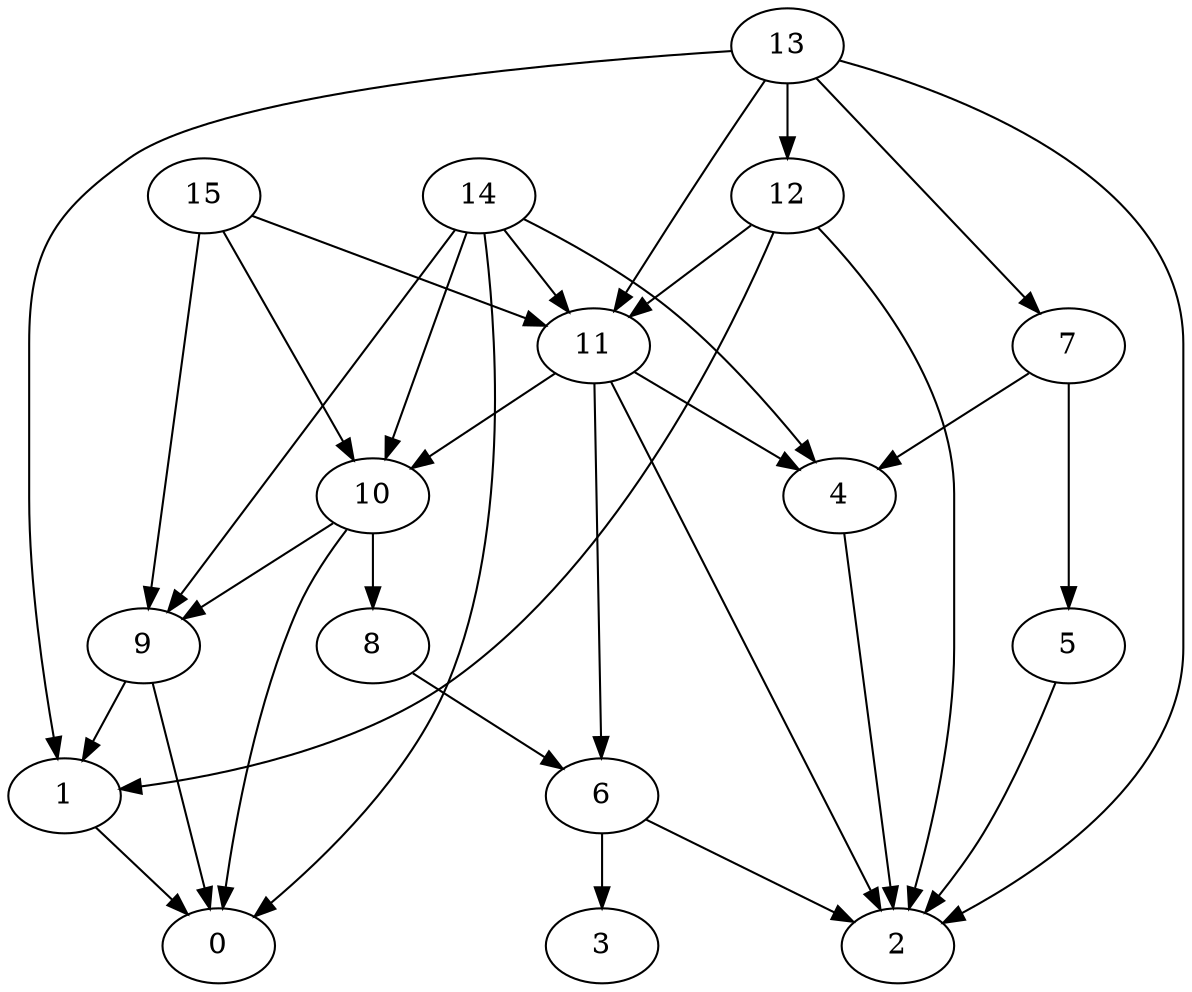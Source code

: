 digraph "Random_Nodes_16_Density_2.06_CCR_1.00_WeightType_Random" {
	graph ["Duplicate states"=0,
		GraphType=Random,
		"Max states in OPEN"=0,
		Modes="120000ms; topo-ordered tasks, ; Pruning: task equivalence, fixed order ready list, ; F-value: ; Optimisation: best schedule length (\
SL) optimisation on equal, ",
		NumberOfTasks=16,
		"Pruned using list schedule length"=1614,
		"States removed from OPEN"=0,
		TargetSystem="Homogeneous-2",
		"Time to schedule (ms)"=181,
		"Total idle time"=8,
		"Total schedule length"=109,
		"Total sequential time"=207,
		"Total states created"=4583
	];
	13	["Finish time"=12,
		Processor=0,
		"Start time"=0,
		Weight=12];
	12	["Finish time"=30,
		Processor=0,
		"Start time"=12,
		Weight=18];
	13 -> 12	[Weight=4];
	11	["Finish time"=46,
		Processor=0,
		"Start time"=30,
		Weight=16];
	13 -> 11	[Weight=10];
	7	["Finish time"=32,
		Processor=1,
		"Start time"=25,
		Weight=7];
	13 -> 7	[Weight=10];
	1	["Finish time"=81,
		Processor=0,
		"Start time"=72,
		Weight=9];
	13 -> 1	[Weight=9];
	2	["Finish time"=109,
		Processor=1,
		"Start time"=91,
		Weight=18];
	13 -> 2	[Weight=5];
	12 -> 11	[Weight=8];
	12 -> 1	[Weight=8];
	12 -> 2	[Weight=7];
	14	["Finish time"=9,
		Processor=1,
		"Start time"=0,
		Weight=9];
	14 -> 11	[Weight=10];
	10	["Finish time"=51,
		Processor=0,
		"Start time"=46,
		Weight=5];
	14 -> 10	[Weight=7];
	9	["Finish time"=72,
		Processor=0,
		"Start time"=56,
		Weight=16];
	14 -> 9	[Weight=2];
	4	["Finish time"=56,
		Processor=0,
		"Start time"=51,
		Weight=5];
	14 -> 4	[Weight=6];
	0	["Finish time"=99,
		Processor=0,
		"Start time"=81,
		Weight=18];
	14 -> 0	[Weight=8];
	15	["Finish time"=25,
		Processor=1,
		"Start time"=9,
		Weight=16];
	15 -> 11	[Weight=3];
	15 -> 10	[Weight=6];
	15 -> 9	[Weight=4];
	11 -> 10	[Weight=2];
	6	["Finish time"=91,
		Processor=1,
		"Start time"=75,
		Weight=16];
	11 -> 6	[Weight=5];
	11 -> 4	[Weight=5];
	11 -> 2	[Weight=9];
	8	["Finish time"=75,
		Processor=1,
		"Start time"=54,
		Weight=21];
	10 -> 8	[Weight=3];
	10 -> 9	[Weight=10];
	10 -> 0	[Weight=3];
	8 -> 6	[Weight=8];
	5	["Finish time"=46,
		Processor=1,
		"Start time"=32,
		Weight=14];
	7 -> 5	[Weight=7];
	7 -> 4	[Weight=7];
	9 -> 1	[Weight=6];
	9 -> 0	[Weight=6];
	5 -> 2	[Weight=9];
	6 -> 2	[Weight=6];
	3	["Finish time"=106,
		Processor=0,
		"Start time"=99,
		Weight=7];
	6 -> 3	[Weight=4];
	1 -> 0	[Weight=6];
	4 -> 2	[Weight=4];
}
